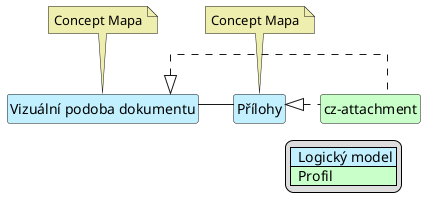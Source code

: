 @startuml
hide circle
hide stereotype
hide members
hide methods
skinparam linetype ortho
skinparam class {
BackgroundColor<<LogicalModel>> #APPLICATION
BackgroundColor<<Profile>> #TECHNOLOGY
}
legend right
| <#APPLICATION>  Logický model |
| <#TECHNOLOGY>  Profil |
endlegend

class "Vizuální podoba dokumentu" <<LogicalModel>> [[StructureDefinition-PresentedFormCz.html]]
note top #EEEEAE [[ConceptMap-AttachmentImagingOrder2FHIR-cz.html]]
Concept Mapa
endnote

class "Přílohy" <<LogicalModel>> [[StructureDefinition-AttachmentsCz.html]]
note top #EEEEAE [[ConceptMap-AttachmentImagingOrder2FHIR-cz.html]]
Concept Mapa
endnote

class "cz-attachment" <<Profile>> [[StructureDefinition-cz-attachment.html]]

"Vizuální podoba dokumentu" -- "Přílohy"

"Vizuální podoba dokumentu" <|. "cz-attachment"
"Přílohy" <|. "cz-attachment"

/'
"Imaging Order Header" <|. "cz-patient-core"
"Imaging Order Header" <|. "cz-attachment"
"Imaging Order Header" <|. "cz-practitioner-core"
'/

"Vizuální podoba dokumentu" -r[hidden]-> "Přílohy"
"Vizuální podoba dokumentu" -d[hidden]-> "cz-attachment"
"Přílohy" -d[hidden]-> "cz-attachment"

@enduml
